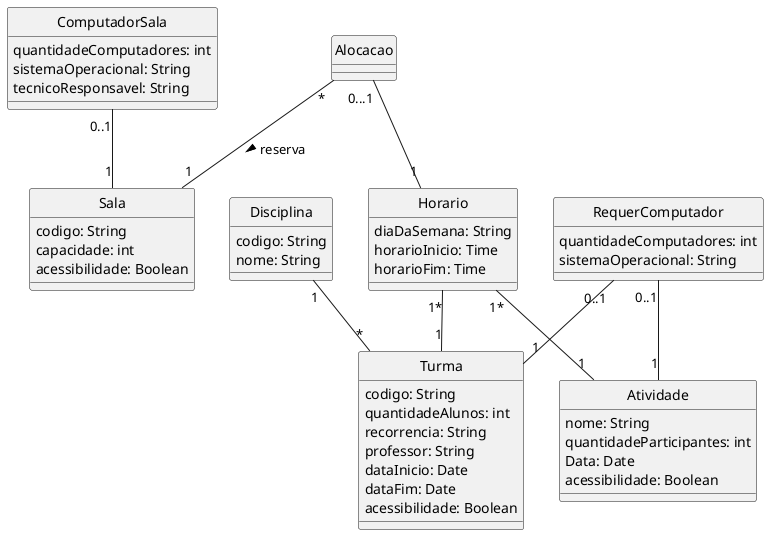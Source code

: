 @startuml Classes
skinparam style strictuml

class Sala {
    codigo: String
    capacidade: int
    acessibilidade: Boolean
}

class Turma {
    codigo: String
    quantidadeAlunos: int 
    recorrencia: String
    professor: String
    dataInicio: Date
    dataFim: Date
    acessibilidade: Boolean
    ' disicplina '
    ' horario '
}

class Horario {
    diaDaSemana: String
    horarioInicio: Time
    horarioFim: Time
}

class Disciplina {
    codigo: String
    nome: String
}

class Alocacao {
}

class Atividade {
    nome: String
    quantidadeParticipantes: int 
    Data: Date
    ' Horario '
    acessibilidade: Boolean

}

class RequerComputador {
    quantidadeComputadores: int
    sistemaOperacional: String
}

class ComputadorSala {
    quantidadeComputadores: int
    sistemaOperacional: String
    tecnicoResponsavel: String
}

Disciplina "1" -- "*" "Turma"

Horario "1*" --  "1" Turma
Horario "1*" --  "1" Atividade

Alocacao "*" -- "1" Sala: reserva >
Alocacao "0...1" -- "1" Horario

ComputadorSala "0..1" -- "1" Sala
RequerComputador "0..1" -- "1" "Turma"
RequerComputador "0..1" -- "1" "Atividade"
@enduml